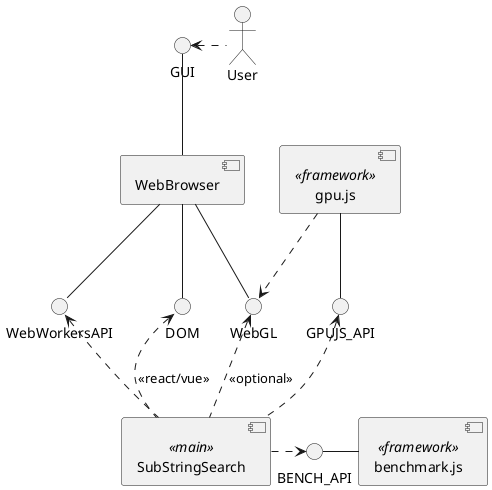 @startuml Components


component WebBrowser
WebBrowser -up-() GUI

actor User
User .left.> GUI

WebBrowser -right-() WebGL
WebBrowser --() DOM
WebBrowser --() WebWorkersAPI

component gpu.js <<framework>>

gpu.js .down.> WebGL
gpu.js -down-() GPUJS_API

component SubStringSearch <<main>>

SubStringSearch .up.> GPUJS_API
SubStringSearch .up.> WebGL : <<optional>>
SubStringSearch .up.> DOM : <<react/vue>>
SubStringSearch .up.> WebWorkersAPI

component benchmark.js <<framework>>
benchmark.js -left-() BENCH_API

SubStringSearch .> BENCH_API

@enduml